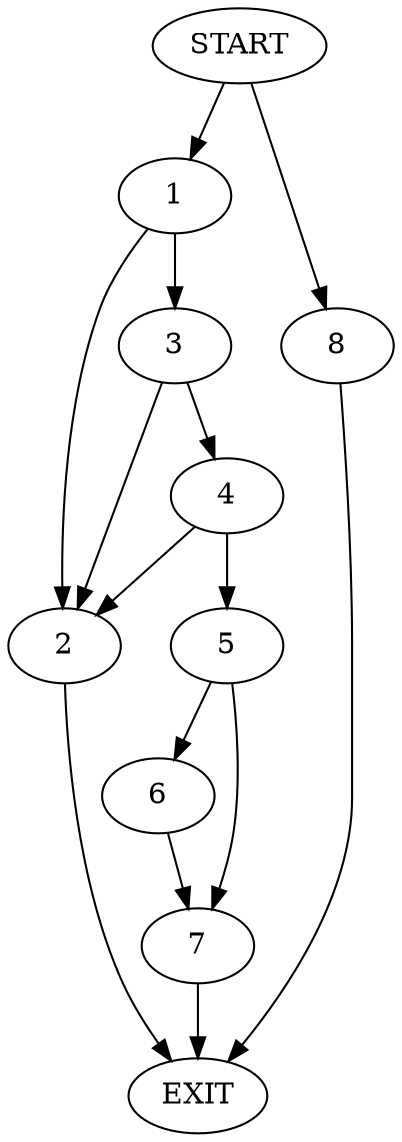 digraph {
0 [label="START"]
9 [label="EXIT"]
0 -> 1
1 -> 2
1 -> 3
2 -> 9
3 -> 2
3 -> 4
4 -> 5
4 -> 2
5 -> 6
5 -> 7
7 -> 9
6 -> 7
0 -> 8
8 -> 9
}

